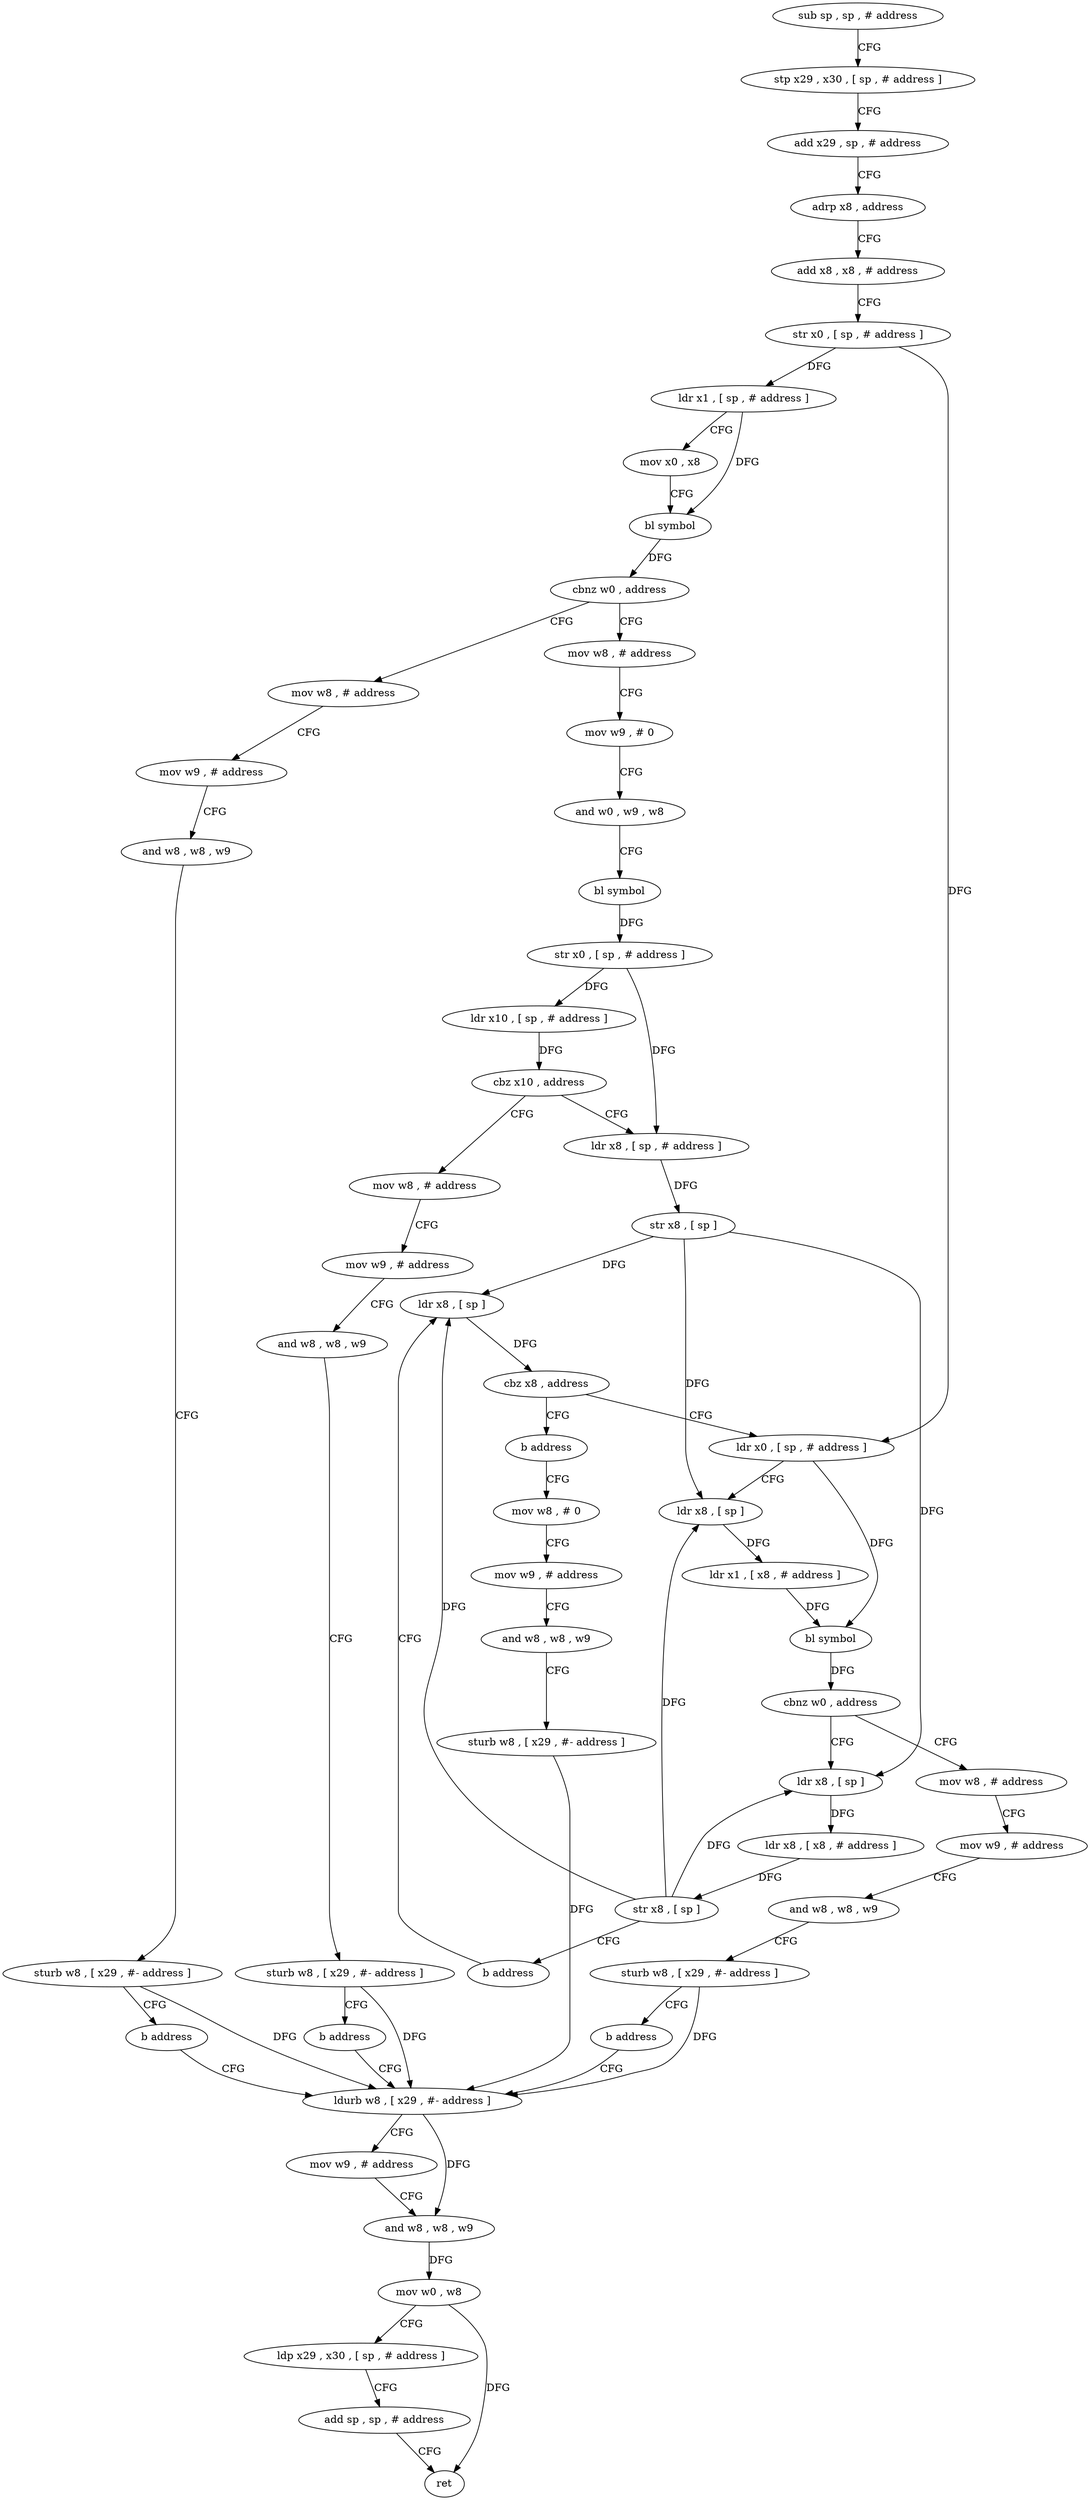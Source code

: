 digraph "func" {
"4265288" [label = "sub sp , sp , # address" ]
"4265292" [label = "stp x29 , x30 , [ sp , # address ]" ]
"4265296" [label = "add x29 , sp , # address" ]
"4265300" [label = "adrp x8 , address" ]
"4265304" [label = "add x8 , x8 , # address" ]
"4265308" [label = "str x0 , [ sp , # address ]" ]
"4265312" [label = "ldr x1 , [ sp , # address ]" ]
"4265316" [label = "mov x0 , x8" ]
"4265320" [label = "bl symbol" ]
"4265324" [label = "cbnz w0 , address" ]
"4265348" [label = "mov w8 , # address" ]
"4265328" [label = "mov w8 , # address" ]
"4265352" [label = "mov w9 , # 0" ]
"4265356" [label = "and w0 , w9 , w8" ]
"4265360" [label = "bl symbol" ]
"4265364" [label = "str x0 , [ sp , # address ]" ]
"4265368" [label = "ldr x10 , [ sp , # address ]" ]
"4265372" [label = "cbz x10 , address" ]
"4265452" [label = "mov w8 , # address" ]
"4265376" [label = "ldr x8 , [ sp , # address ]" ]
"4265332" [label = "mov w9 , # address" ]
"4265336" [label = "and w8 , w8 , w9" ]
"4265340" [label = "sturb w8 , [ x29 , #- address ]" ]
"4265344" [label = "b address" ]
"4265488" [label = "ldurb w8 , [ x29 , #- address ]" ]
"4265456" [label = "mov w9 , # address" ]
"4265460" [label = "and w8 , w8 , w9" ]
"4265464" [label = "sturb w8 , [ x29 , #- address ]" ]
"4265468" [label = "b address" ]
"4265380" [label = "str x8 , [ sp ]" ]
"4265384" [label = "ldr x8 , [ sp ]" ]
"4265492" [label = "mov w9 , # address" ]
"4265496" [label = "and w8 , w8 , w9" ]
"4265500" [label = "mov w0 , w8" ]
"4265504" [label = "ldp x29 , x30 , [ sp , # address ]" ]
"4265508" [label = "add sp , sp , # address" ]
"4265512" [label = "ret" ]
"4265448" [label = "b address" ]
"4265472" [label = "mov w8 , # 0" ]
"4265392" [label = "ldr x0 , [ sp , # address ]" ]
"4265396" [label = "ldr x8 , [ sp ]" ]
"4265400" [label = "ldr x1 , [ x8 , # address ]" ]
"4265404" [label = "bl symbol" ]
"4265408" [label = "cbnz w0 , address" ]
"4265432" [label = "ldr x8 , [ sp ]" ]
"4265412" [label = "mov w8 , # address" ]
"4265476" [label = "mov w9 , # address" ]
"4265480" [label = "and w8 , w8 , w9" ]
"4265484" [label = "sturb w8 , [ x29 , #- address ]" ]
"4265436" [label = "ldr x8 , [ x8 , # address ]" ]
"4265440" [label = "str x8 , [ sp ]" ]
"4265444" [label = "b address" ]
"4265416" [label = "mov w9 , # address" ]
"4265420" [label = "and w8 , w8 , w9" ]
"4265424" [label = "sturb w8 , [ x29 , #- address ]" ]
"4265428" [label = "b address" ]
"4265388" [label = "cbz x8 , address" ]
"4265288" -> "4265292" [ label = "CFG" ]
"4265292" -> "4265296" [ label = "CFG" ]
"4265296" -> "4265300" [ label = "CFG" ]
"4265300" -> "4265304" [ label = "CFG" ]
"4265304" -> "4265308" [ label = "CFG" ]
"4265308" -> "4265312" [ label = "DFG" ]
"4265308" -> "4265392" [ label = "DFG" ]
"4265312" -> "4265316" [ label = "CFG" ]
"4265312" -> "4265320" [ label = "DFG" ]
"4265316" -> "4265320" [ label = "CFG" ]
"4265320" -> "4265324" [ label = "DFG" ]
"4265324" -> "4265348" [ label = "CFG" ]
"4265324" -> "4265328" [ label = "CFG" ]
"4265348" -> "4265352" [ label = "CFG" ]
"4265328" -> "4265332" [ label = "CFG" ]
"4265352" -> "4265356" [ label = "CFG" ]
"4265356" -> "4265360" [ label = "CFG" ]
"4265360" -> "4265364" [ label = "DFG" ]
"4265364" -> "4265368" [ label = "DFG" ]
"4265364" -> "4265376" [ label = "DFG" ]
"4265368" -> "4265372" [ label = "DFG" ]
"4265372" -> "4265452" [ label = "CFG" ]
"4265372" -> "4265376" [ label = "CFG" ]
"4265452" -> "4265456" [ label = "CFG" ]
"4265376" -> "4265380" [ label = "DFG" ]
"4265332" -> "4265336" [ label = "CFG" ]
"4265336" -> "4265340" [ label = "CFG" ]
"4265340" -> "4265344" [ label = "CFG" ]
"4265340" -> "4265488" [ label = "DFG" ]
"4265344" -> "4265488" [ label = "CFG" ]
"4265488" -> "4265492" [ label = "CFG" ]
"4265488" -> "4265496" [ label = "DFG" ]
"4265456" -> "4265460" [ label = "CFG" ]
"4265460" -> "4265464" [ label = "CFG" ]
"4265464" -> "4265468" [ label = "CFG" ]
"4265464" -> "4265488" [ label = "DFG" ]
"4265468" -> "4265488" [ label = "CFG" ]
"4265380" -> "4265384" [ label = "DFG" ]
"4265380" -> "4265396" [ label = "DFG" ]
"4265380" -> "4265432" [ label = "DFG" ]
"4265384" -> "4265388" [ label = "DFG" ]
"4265492" -> "4265496" [ label = "CFG" ]
"4265496" -> "4265500" [ label = "DFG" ]
"4265500" -> "4265504" [ label = "CFG" ]
"4265500" -> "4265512" [ label = "DFG" ]
"4265504" -> "4265508" [ label = "CFG" ]
"4265508" -> "4265512" [ label = "CFG" ]
"4265448" -> "4265472" [ label = "CFG" ]
"4265472" -> "4265476" [ label = "CFG" ]
"4265392" -> "4265396" [ label = "CFG" ]
"4265392" -> "4265404" [ label = "DFG" ]
"4265396" -> "4265400" [ label = "DFG" ]
"4265400" -> "4265404" [ label = "DFG" ]
"4265404" -> "4265408" [ label = "DFG" ]
"4265408" -> "4265432" [ label = "CFG" ]
"4265408" -> "4265412" [ label = "CFG" ]
"4265432" -> "4265436" [ label = "DFG" ]
"4265412" -> "4265416" [ label = "CFG" ]
"4265476" -> "4265480" [ label = "CFG" ]
"4265480" -> "4265484" [ label = "CFG" ]
"4265484" -> "4265488" [ label = "DFG" ]
"4265436" -> "4265440" [ label = "DFG" ]
"4265440" -> "4265444" [ label = "CFG" ]
"4265440" -> "4265384" [ label = "DFG" ]
"4265440" -> "4265396" [ label = "DFG" ]
"4265440" -> "4265432" [ label = "DFG" ]
"4265444" -> "4265384" [ label = "CFG" ]
"4265416" -> "4265420" [ label = "CFG" ]
"4265420" -> "4265424" [ label = "CFG" ]
"4265424" -> "4265428" [ label = "CFG" ]
"4265424" -> "4265488" [ label = "DFG" ]
"4265428" -> "4265488" [ label = "CFG" ]
"4265388" -> "4265448" [ label = "CFG" ]
"4265388" -> "4265392" [ label = "CFG" ]
}
